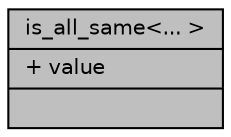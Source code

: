 digraph "is_all_same&lt;... &gt;"
{
 // INTERACTIVE_SVG=YES
 // LATEX_PDF_SIZE
  edge [fontname="Helvetica",fontsize="10",labelfontname="Helvetica",labelfontsize="10"];
  node [fontname="Helvetica",fontsize="10",shape=record];
  Node1 [label="{is_all_same\<... \>\n|+ value\l|}",height=0.2,width=0.4,color="black", fillcolor="grey75", style="filled", fontcolor="black",tooltip="helper structure for checking the same type in template input (partial specialization)"];
}

